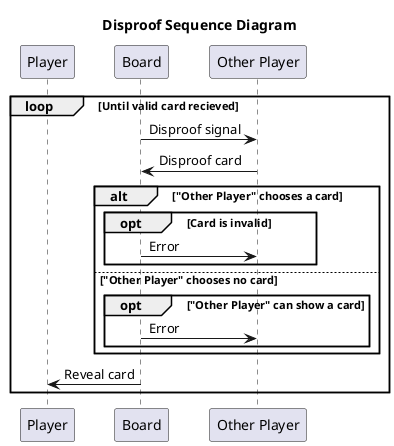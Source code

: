 @startuml Sequence Diagram
title Disproof Sequence Diagram

participant Player
participant Board
participant "Other Player"
loop Until valid card recieved
    Board -> "Other Player": Disproof signal
    "Other Player" -> Board: Disproof card
    alt "Other Player" chooses a card
        opt Card is invalid
            Board -> "Other Player": Error
        end
    else "Other Player" chooses no card
        opt "Other Player" can show a card
            Board -> "Other Player": Error
        end
    end
    Board -> Player: Reveal card
end

@enduml